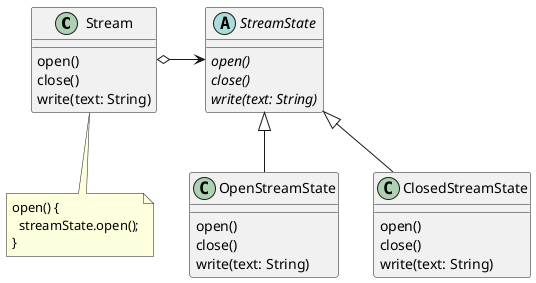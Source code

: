 @startuml
class Stream {
  open()
  close()
  write(text: String)
}

note bottom of Stream
open() {
  streamState.open();
}
end note

abstract class StreamState {
  open() {abstract}
  close() {abstract}
  write(text: String) {abstract}
}

Stream o-> StreamState

class OpenStreamState {
  open()
  close()
  write(text: String)
}
class ClosedStreamState {
  open()
  close()
  write(text: String)
}

StreamState <|-- OpenStreamState
StreamState <|-- ClosedStreamState
@enduml